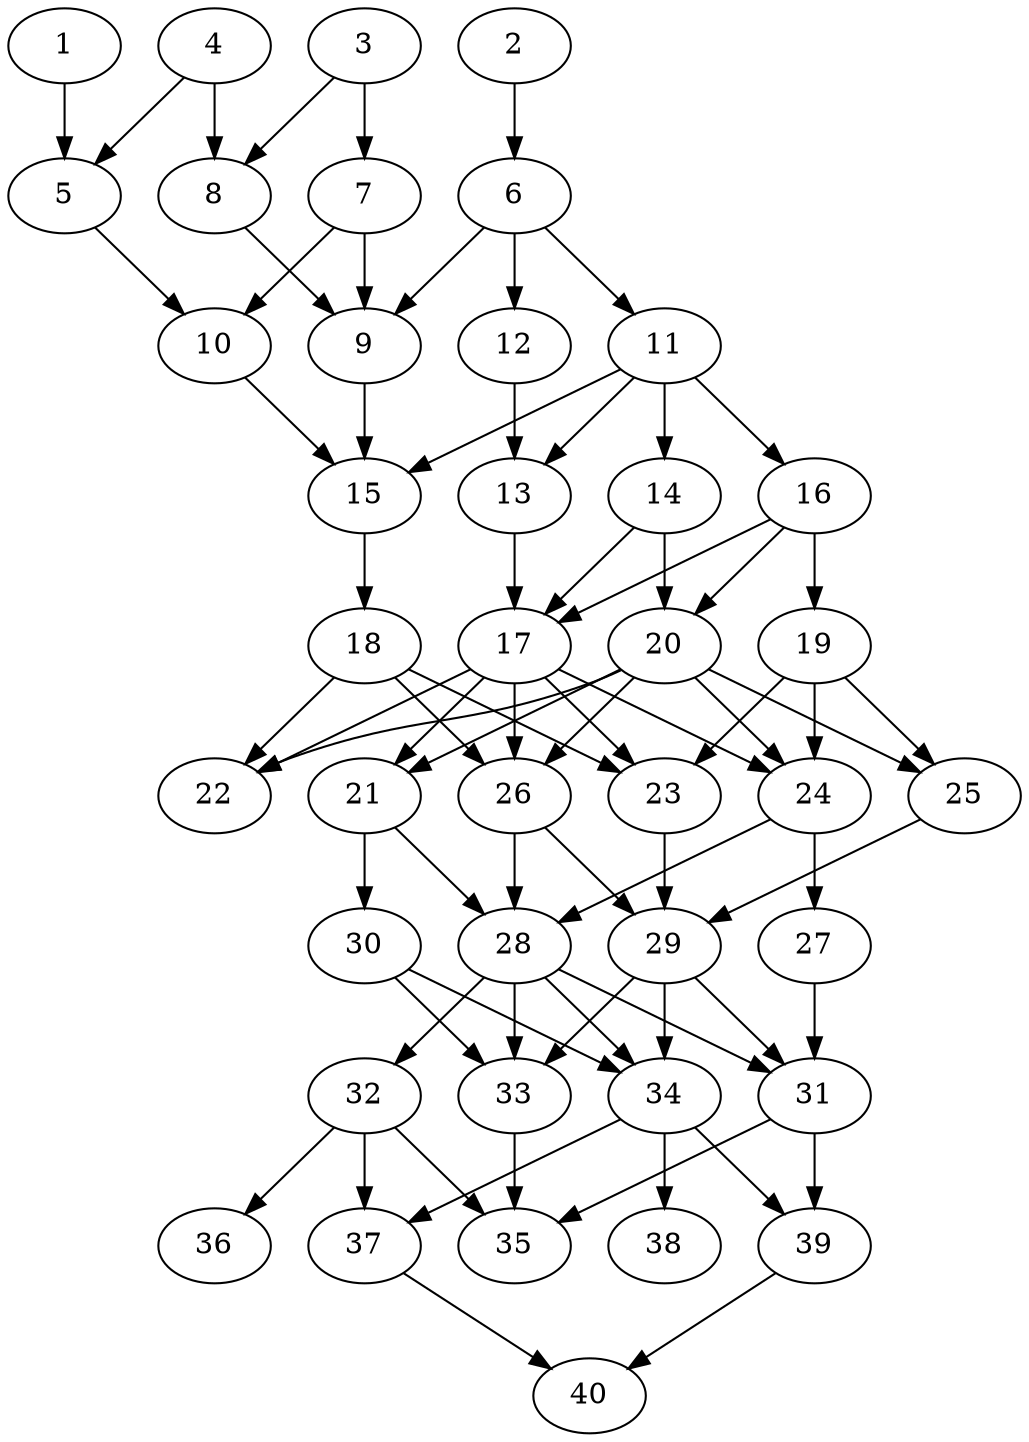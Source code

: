 // DAG automatically generated by daggen at Thu Oct  3 14:06:48 2019
// ./daggen --dot -n 40 --ccr 0.3 --fat 0.5 --regular 0.7 --density 0.7 --mindata 5242880 --maxdata 52428800 
digraph G {
  1 [size="139724800", alpha="0.13", expect_size="41917440"] 
  1 -> 5 [size ="41917440"]
  2 [size="38382933", alpha="0.16", expect_size="11514880"] 
  2 -> 6 [size ="11514880"]
  3 [size="98665813", alpha="0.19", expect_size="29599744"] 
  3 -> 7 [size ="29599744"]
  3 -> 8 [size ="29599744"]
  4 [size="70481920", alpha="0.01", expect_size="21144576"] 
  4 -> 5 [size ="21144576"]
  4 -> 8 [size ="21144576"]
  5 [size="140745387", alpha="0.15", expect_size="42223616"] 
  5 -> 10 [size ="42223616"]
  6 [size="33788587", alpha="0.04", expect_size="10136576"] 
  6 -> 9 [size ="10136576"]
  6 -> 11 [size ="10136576"]
  6 -> 12 [size ="10136576"]
  7 [size="41676800", alpha="0.12", expect_size="12503040"] 
  7 -> 9 [size ="12503040"]
  7 -> 10 [size ="12503040"]
  8 [size="63668907", alpha="0.16", expect_size="19100672"] 
  8 -> 9 [size ="19100672"]
  9 [size="70181547", alpha="0.08", expect_size="21054464"] 
  9 -> 15 [size ="21054464"]
  10 [size="82169173", alpha="0.14", expect_size="24650752"] 
  10 -> 15 [size ="24650752"]
  11 [size="110738773", alpha="0.10", expect_size="33221632"] 
  11 -> 13 [size ="33221632"]
  11 -> 14 [size ="33221632"]
  11 -> 15 [size ="33221632"]
  11 -> 16 [size ="33221632"]
  12 [size="54391467", alpha="0.01", expect_size="16317440"] 
  12 -> 13 [size ="16317440"]
  13 [size="22688427", alpha="0.19", expect_size="6806528"] 
  13 -> 17 [size ="6806528"]
  14 [size="171161600", alpha="0.20", expect_size="51348480"] 
  14 -> 17 [size ="51348480"]
  14 -> 20 [size ="51348480"]
  15 [size="22056960", alpha="0.00", expect_size="6617088"] 
  15 -> 18 [size ="6617088"]
  16 [size="140427947", alpha="0.04", expect_size="42128384"] 
  16 -> 17 [size ="42128384"]
  16 -> 19 [size ="42128384"]
  16 -> 20 [size ="42128384"]
  17 [size="172957013", alpha="0.19", expect_size="51887104"] 
  17 -> 21 [size ="51887104"]
  17 -> 22 [size ="51887104"]
  17 -> 23 [size ="51887104"]
  17 -> 24 [size ="51887104"]
  17 -> 26 [size ="51887104"]
  18 [size="113172480", alpha="0.15", expect_size="33951744"] 
  18 -> 22 [size ="33951744"]
  18 -> 23 [size ="33951744"]
  18 -> 26 [size ="33951744"]
  19 [size="77844480", alpha="0.13", expect_size="23353344"] 
  19 -> 23 [size ="23353344"]
  19 -> 24 [size ="23353344"]
  19 -> 25 [size ="23353344"]
  20 [size="143254187", alpha="0.13", expect_size="42976256"] 
  20 -> 21 [size ="42976256"]
  20 -> 22 [size ="42976256"]
  20 -> 24 [size ="42976256"]
  20 -> 25 [size ="42976256"]
  20 -> 26 [size ="42976256"]
  21 [size="94136320", alpha="0.09", expect_size="28240896"] 
  21 -> 28 [size ="28240896"]
  21 -> 30 [size ="28240896"]
  22 [size="170048853", alpha="0.08", expect_size="51014656"] 
  23 [size="18944000", alpha="0.17", expect_size="5683200"] 
  23 -> 29 [size ="5683200"]
  24 [size="170755413", alpha="0.13", expect_size="51226624"] 
  24 -> 27 [size ="51226624"]
  24 -> 28 [size ="51226624"]
  25 [size="166853973", alpha="0.04", expect_size="50056192"] 
  25 -> 29 [size ="50056192"]
  26 [size="170547200", alpha="0.17", expect_size="51164160"] 
  26 -> 28 [size ="51164160"]
  26 -> 29 [size ="51164160"]
  27 [size="41472000", alpha="0.14", expect_size="12441600"] 
  27 -> 31 [size ="12441600"]
  28 [size="32320853", alpha="0.16", expect_size="9696256"] 
  28 -> 31 [size ="9696256"]
  28 -> 32 [size ="9696256"]
  28 -> 33 [size ="9696256"]
  28 -> 34 [size ="9696256"]
  29 [size="153494187", alpha="0.05", expect_size="46048256"] 
  29 -> 31 [size ="46048256"]
  29 -> 33 [size ="46048256"]
  29 -> 34 [size ="46048256"]
  30 [size="99485013", alpha="0.02", expect_size="29845504"] 
  30 -> 33 [size ="29845504"]
  30 -> 34 [size ="29845504"]
  31 [size="48363520", alpha="0.11", expect_size="14509056"] 
  31 -> 35 [size ="14509056"]
  31 -> 39 [size ="14509056"]
  32 [size="122374827", alpha="0.05", expect_size="36712448"] 
  32 -> 35 [size ="36712448"]
  32 -> 36 [size ="36712448"]
  32 -> 37 [size ="36712448"]
  33 [size="27856213", alpha="0.20", expect_size="8356864"] 
  33 -> 35 [size ="8356864"]
  34 [size="160573440", alpha="0.14", expect_size="48172032"] 
  34 -> 37 [size ="48172032"]
  34 -> 38 [size ="48172032"]
  34 -> 39 [size ="48172032"]
  35 [size="101672960", alpha="0.08", expect_size="30501888"] 
  36 [size="131713707", alpha="0.19", expect_size="39514112"] 
  37 [size="109721600", alpha="0.09", expect_size="32916480"] 
  37 -> 40 [size ="32916480"]
  38 [size="59893760", alpha="0.11", expect_size="17968128"] 
  39 [size="28429653", alpha="0.01", expect_size="8528896"] 
  39 -> 40 [size ="8528896"]
  40 [size="68037973", alpha="0.06", expect_size="20411392"] 
}
